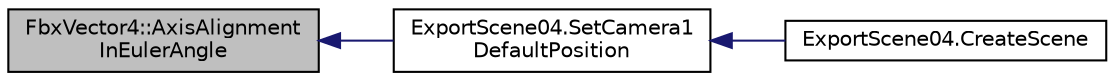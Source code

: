 digraph "FbxVector4::AxisAlignmentInEulerAngle"
{
  edge [fontname="Helvetica",fontsize="10",labelfontname="Helvetica",labelfontsize="10"];
  node [fontname="Helvetica",fontsize="10",shape=record];
  rankdir="LR";
  Node11 [label="FbxVector4::AxisAlignment\lInEulerAngle",height=0.2,width=0.4,color="black", fillcolor="grey75", style="filled", fontcolor="black"];
  Node11 -> Node12 [dir="back",color="midnightblue",fontsize="10",style="solid",fontname="Helvetica"];
  Node12 [label="ExportScene04.SetCamera1\lDefaultPosition",height=0.2,width=0.4,color="black", fillcolor="white", style="filled",URL="$namespace_export_scene04.html#aa5d7fbeb3fa506badf67a49806215323"];
  Node12 -> Node13 [dir="back",color="midnightblue",fontsize="10",style="solid",fontname="Helvetica"];
  Node13 [label="ExportScene04.CreateScene",height=0.2,width=0.4,color="black", fillcolor="white", style="filled",URL="$namespace_export_scene04.html#a7e8f386cc2dcb6e596b141e4b80eff56"];
}

